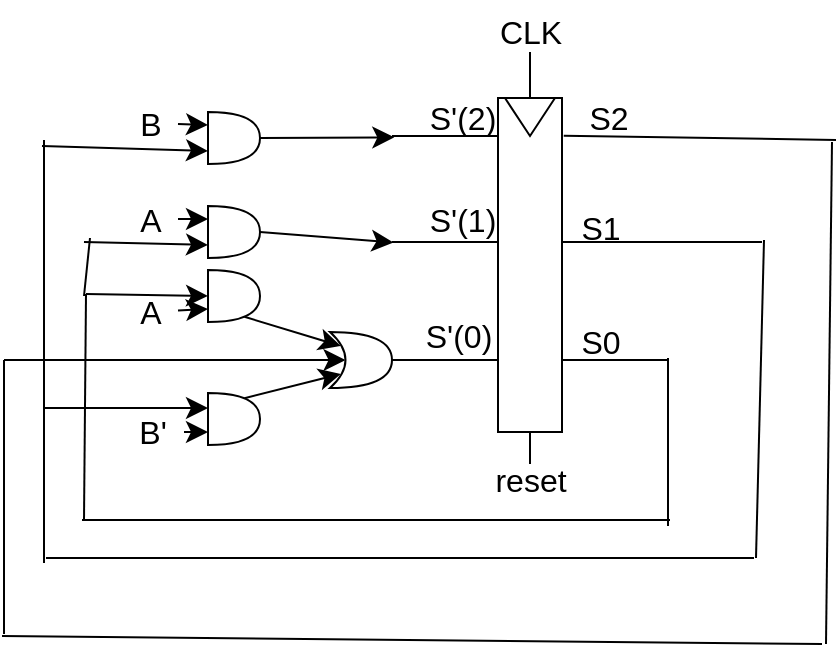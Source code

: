 <mxfile version="21.0.1" type="device"><diagram name="Page-1" id="BQYzHtgn8TpWTrgob3x5"><mxGraphModel dx="548" dy="1113" grid="0" gridSize="10" guides="1" tooltips="1" connect="1" arrows="1" fold="1" page="0" pageScale="1" pageWidth="850" pageHeight="1100" math="0" shadow="0"><root><mxCell id="0"/><mxCell id="1" parent="0"/><mxCell id="M4_s-Wi1ashJywylFqdU-40" style="edgeStyle=none;curved=1;rounded=0;orthogonalLoop=1;jettySize=auto;html=1;exitX=0.7;exitY=0.9;exitDx=0;exitDy=0;exitPerimeter=0;entryX=0.175;entryY=0.25;entryDx=0;entryDy=0;entryPerimeter=0;fontSize=12;startSize=8;endSize=8;" edge="1" parent="1" source="M4_s-Wi1ashJywylFqdU-2" target="M4_s-Wi1ashJywylFqdU-23"><mxGeometry relative="1" as="geometry"/></mxCell><mxCell id="M4_s-Wi1ashJywylFqdU-2" value="" style="shape=or;whiteSpace=wrap;html=1;fontSize=16;" vertex="1" parent="1"><mxGeometry x="126" y="27" width="26" height="26" as="geometry"/></mxCell><mxCell id="M4_s-Wi1ashJywylFqdU-41" style="edgeStyle=none;curved=1;rounded=0;orthogonalLoop=1;jettySize=auto;html=1;exitX=0.7;exitY=0.1;exitDx=0;exitDy=0;exitPerimeter=0;entryX=0.175;entryY=0.75;entryDx=0;entryDy=0;entryPerimeter=0;fontSize=12;startSize=8;endSize=8;" edge="1" parent="1" source="M4_s-Wi1ashJywylFqdU-4" target="M4_s-Wi1ashJywylFqdU-23"><mxGeometry relative="1" as="geometry"/></mxCell><mxCell id="M4_s-Wi1ashJywylFqdU-4" value="" style="shape=or;whiteSpace=wrap;html=1;fontSize=16;" vertex="1" parent="1"><mxGeometry x="126" y="88.5" width="26" height="26" as="geometry"/></mxCell><mxCell id="M4_s-Wi1ashJywylFqdU-5" value="" style="rounded=0;whiteSpace=wrap;html=1;fontSize=16;" vertex="1" parent="1"><mxGeometry x="271" y="-59" width="32" height="167" as="geometry"/></mxCell><mxCell id="M4_s-Wi1ashJywylFqdU-6" value="" style="triangle;whiteSpace=wrap;html=1;fontSize=16;rotation=90;" vertex="1" parent="1"><mxGeometry x="277.5" y="-62" width="19" height="25" as="geometry"/></mxCell><mxCell id="M4_s-Wi1ashJywylFqdU-7" value="" style="endArrow=none;html=1;rounded=0;fontSize=12;startSize=8;endSize=8;curved=1;" edge="1" parent="1"><mxGeometry width="50" height="50" relative="1" as="geometry"><mxPoint x="287" y="-59" as="sourcePoint"/><mxPoint x="287" y="-82" as="targetPoint"/></mxGeometry></mxCell><mxCell id="M4_s-Wi1ashJywylFqdU-8" value="CLK" style="text;html=1;align=center;verticalAlign=middle;resizable=0;points=[];autosize=1;strokeColor=none;fillColor=none;fontSize=16;" vertex="1" parent="1"><mxGeometry x="262.5" y="-108" width="49" height="31" as="geometry"/></mxCell><mxCell id="M4_s-Wi1ashJywylFqdU-9" value="reset" style="text;html=1;align=center;verticalAlign=middle;resizable=0;points=[];autosize=1;strokeColor=none;fillColor=none;fontSize=16;" vertex="1" parent="1"><mxGeometry x="260" y="116" width="54" height="31" as="geometry"/></mxCell><mxCell id="M4_s-Wi1ashJywylFqdU-10" value="" style="endArrow=none;html=1;rounded=0;fontSize=12;startSize=8;endSize=8;curved=1;entryX=0.5;entryY=1;entryDx=0;entryDy=0;" edge="1" parent="1" target="M4_s-Wi1ashJywylFqdU-5"><mxGeometry width="50" height="50" relative="1" as="geometry"><mxPoint x="287" y="124" as="sourcePoint"/><mxPoint x="282" y="51" as="targetPoint"/></mxGeometry></mxCell><mxCell id="M4_s-Wi1ashJywylFqdU-11" value="" style="endArrow=none;html=1;rounded=0;fontSize=12;startSize=8;endSize=8;curved=1;" edge="1" parent="1"><mxGeometry width="50" height="50" relative="1" as="geometry"><mxPoint x="303" y="13" as="sourcePoint"/><mxPoint x="403" y="13" as="targetPoint"/></mxGeometry></mxCell><mxCell id="M4_s-Wi1ashJywylFqdU-12" value="" style="endArrow=none;html=1;rounded=0;fontSize=12;startSize=8;endSize=8;curved=1;" edge="1" parent="1"><mxGeometry width="50" height="50" relative="1" as="geometry"><mxPoint x="303" y="72" as="sourcePoint"/><mxPoint x="356" y="72" as="targetPoint"/></mxGeometry></mxCell><mxCell id="M4_s-Wi1ashJywylFqdU-13" value="" style="endArrow=none;html=1;rounded=0;fontSize=12;startSize=8;endSize=8;curved=1;" edge="1" parent="1"><mxGeometry width="50" height="50" relative="1" as="geometry"><mxPoint x="218" y="72" as="sourcePoint"/><mxPoint x="271" y="72" as="targetPoint"/></mxGeometry></mxCell><mxCell id="M4_s-Wi1ashJywylFqdU-14" value="" style="endArrow=none;html=1;rounded=0;fontSize=12;startSize=8;endSize=8;curved=1;" edge="1" parent="1"><mxGeometry width="50" height="50" relative="1" as="geometry"><mxPoint x="218" y="13" as="sourcePoint"/><mxPoint x="271" y="13" as="targetPoint"/></mxGeometry></mxCell><mxCell id="M4_s-Wi1ashJywylFqdU-16" value="" style="endArrow=none;html=1;rounded=0;fontSize=12;startSize=8;endSize=8;curved=1;" edge="1" parent="1"><mxGeometry width="50" height="50" relative="1" as="geometry"><mxPoint x="218" y="-40" as="sourcePoint"/><mxPoint x="271" y="-40" as="targetPoint"/></mxGeometry></mxCell><mxCell id="M4_s-Wi1ashJywylFqdU-17" value="S0" style="text;html=1;align=center;verticalAlign=middle;resizable=0;points=[];autosize=1;strokeColor=none;fillColor=none;fontSize=16;" vertex="1" parent="1"><mxGeometry x="303" y="47" width="38" height="31" as="geometry"/></mxCell><mxCell id="M4_s-Wi1ashJywylFqdU-18" value="S1" style="text;html=1;align=center;verticalAlign=middle;resizable=0;points=[];autosize=1;strokeColor=none;fillColor=none;fontSize=16;" vertex="1" parent="1"><mxGeometry x="303" y="-10" width="38" height="31" as="geometry"/></mxCell><mxCell id="M4_s-Wi1ashJywylFqdU-19" value="S'(2)" style="text;html=1;align=center;verticalAlign=middle;resizable=0;points=[];autosize=1;strokeColor=none;fillColor=none;fontSize=16;" vertex="1" parent="1"><mxGeometry x="227" y="-65" width="51" height="31" as="geometry"/></mxCell><mxCell id="M4_s-Wi1ashJywylFqdU-20" value="S'(1)" style="text;html=1;align=center;verticalAlign=middle;resizable=0;points=[];autosize=1;strokeColor=none;fillColor=none;fontSize=16;" vertex="1" parent="1"><mxGeometry x="227" y="-14" width="51" height="31" as="geometry"/></mxCell><mxCell id="M4_s-Wi1ashJywylFqdU-21" value="S'(0)" style="text;html=1;align=center;verticalAlign=middle;resizable=0;points=[];autosize=1;strokeColor=none;fillColor=none;fontSize=16;" vertex="1" parent="1"><mxGeometry x="225" y="44" width="51" height="31" as="geometry"/></mxCell><mxCell id="M4_s-Wi1ashJywylFqdU-23" value="" style="shape=xor;whiteSpace=wrap;html=1;fontSize=16;" vertex="1" parent="1"><mxGeometry x="187" y="58" width="31" height="28" as="geometry"/></mxCell><mxCell id="M4_s-Wi1ashJywylFqdU-34" style="edgeStyle=none;curved=1;rounded=0;orthogonalLoop=1;jettySize=auto;html=1;entryX=0;entryY=0.75;entryDx=0;entryDy=0;entryPerimeter=0;fontSize=12;startSize=8;endSize=8;" edge="1" parent="1" source="M4_s-Wi1ashJywylFqdU-26" target="M4_s-Wi1ashJywylFqdU-2"><mxGeometry relative="1" as="geometry"/></mxCell><mxCell id="M4_s-Wi1ashJywylFqdU-26" value="A" style="text;html=1;align=center;verticalAlign=middle;resizable=0;points=[];autosize=1;strokeColor=none;fillColor=none;fontSize=16;" vertex="1" parent="1"><mxGeometry x="82" y="32.5" width="29" height="31" as="geometry"/></mxCell><mxCell id="M4_s-Wi1ashJywylFqdU-56" style="edgeStyle=none;curved=1;rounded=0;orthogonalLoop=1;jettySize=auto;html=1;entryX=0;entryY=0.25;entryDx=0;entryDy=0;entryPerimeter=0;fontSize=12;startSize=8;endSize=8;" edge="1" parent="1" source="M4_s-Wi1ashJywylFqdU-27" target="M4_s-Wi1ashJywylFqdU-54"><mxGeometry relative="1" as="geometry"/></mxCell><mxCell id="M4_s-Wi1ashJywylFqdU-27" value="A" style="text;html=1;align=center;verticalAlign=middle;resizable=0;points=[];autosize=1;strokeColor=none;fillColor=none;fontSize=16;" vertex="1" parent="1"><mxGeometry x="82" y="-14" width="29" height="31" as="geometry"/></mxCell><mxCell id="M4_s-Wi1ashJywylFqdU-62" style="edgeStyle=none;curved=1;rounded=0;orthogonalLoop=1;jettySize=auto;html=1;entryX=0;entryY=0.25;entryDx=0;entryDy=0;entryPerimeter=0;fontSize=12;startSize=8;endSize=8;" edge="1" parent="1" source="M4_s-Wi1ashJywylFqdU-28" target="M4_s-Wi1ashJywylFqdU-59"><mxGeometry relative="1" as="geometry"/></mxCell><mxCell id="M4_s-Wi1ashJywylFqdU-28" value="B" style="text;html=1;align=center;verticalAlign=middle;resizable=0;points=[];autosize=1;strokeColor=none;fillColor=none;fontSize=16;" vertex="1" parent="1"><mxGeometry x="82" y="-62" width="29" height="31" as="geometry"/></mxCell><mxCell id="M4_s-Wi1ashJywylFqdU-33" style="edgeStyle=none;curved=1;rounded=0;orthogonalLoop=1;jettySize=auto;html=1;entryX=0;entryY=0.75;entryDx=0;entryDy=0;entryPerimeter=0;fontSize=12;startSize=8;endSize=8;" edge="1" parent="1" source="M4_s-Wi1ashJywylFqdU-29" target="M4_s-Wi1ashJywylFqdU-4"><mxGeometry relative="1" as="geometry"/></mxCell><mxCell id="M4_s-Wi1ashJywylFqdU-29" value="B'" style="text;html=1;align=center;verticalAlign=middle;resizable=0;points=[];autosize=1;strokeColor=none;fillColor=none;fontSize=16;" vertex="1" parent="1"><mxGeometry x="82" y="92.5" width="32" height="31" as="geometry"/></mxCell><mxCell id="M4_s-Wi1ashJywylFqdU-35" value="" style="endArrow=none;html=1;rounded=0;fontSize=12;startSize=8;endSize=8;curved=1;" edge="1" parent="1"><mxGeometry width="50" height="50" relative="1" as="geometry"><mxPoint x="356" y="155" as="sourcePoint"/><mxPoint x="356" y="71" as="targetPoint"/></mxGeometry></mxCell><mxCell id="M4_s-Wi1ashJywylFqdU-36" value="" style="endArrow=none;html=1;rounded=0;fontSize=12;startSize=8;endSize=8;curved=1;" edge="1" parent="1"><mxGeometry width="50" height="50" relative="1" as="geometry"><mxPoint x="63" y="152" as="sourcePoint"/><mxPoint x="357" y="152" as="targetPoint"/></mxGeometry></mxCell><mxCell id="M4_s-Wi1ashJywylFqdU-37" value="" style="endArrow=none;html=1;rounded=0;fontSize=12;startSize=8;endSize=8;curved=1;" edge="1" parent="1"><mxGeometry width="50" height="50" relative="1" as="geometry"><mxPoint x="64" y="152" as="sourcePoint"/><mxPoint x="65" y="39" as="targetPoint"/></mxGeometry></mxCell><mxCell id="M4_s-Wi1ashJywylFqdU-38" value="" style="endArrow=classic;html=1;rounded=0;fontSize=12;startSize=8;endSize=8;curved=1;entryX=0;entryY=0.5;entryDx=0;entryDy=0;entryPerimeter=0;" edge="1" parent="1" target="M4_s-Wi1ashJywylFqdU-2"><mxGeometry width="50" height="50" relative="1" as="geometry"><mxPoint x="65" y="39" as="sourcePoint"/><mxPoint x="142" y="64" as="targetPoint"/></mxGeometry></mxCell><mxCell id="M4_s-Wi1ashJywylFqdU-42" value="" style="endArrow=none;html=1;rounded=0;fontSize=12;startSize=8;endSize=8;curved=1;entryX=1.027;entryY=0.113;entryDx=0;entryDy=0;entryPerimeter=0;" edge="1" parent="1" target="M4_s-Wi1ashJywylFqdU-5"><mxGeometry width="50" height="50" relative="1" as="geometry"><mxPoint x="440" y="-38" as="sourcePoint"/><mxPoint x="343" y="39" as="targetPoint"/></mxGeometry></mxCell><mxCell id="M4_s-Wi1ashJywylFqdU-43" value="" style="endArrow=none;html=1;rounded=0;fontSize=12;startSize=8;endSize=8;curved=1;" edge="1" parent="1"><mxGeometry width="50" height="50" relative="1" as="geometry"><mxPoint x="435" y="214" as="sourcePoint"/><mxPoint x="438" y="-37" as="targetPoint"/></mxGeometry></mxCell><mxCell id="M4_s-Wi1ashJywylFqdU-44" value="" style="endArrow=none;html=1;rounded=0;fontSize=12;startSize=8;endSize=8;curved=1;" edge="1" parent="1"><mxGeometry width="50" height="50" relative="1" as="geometry"><mxPoint x="23" y="210" as="sourcePoint"/><mxPoint x="433" y="214" as="targetPoint"/></mxGeometry></mxCell><mxCell id="M4_s-Wi1ashJywylFqdU-45" value="" style="endArrow=none;html=1;rounded=0;fontSize=12;startSize=8;endSize=8;curved=1;" edge="1" parent="1"><mxGeometry width="50" height="50" relative="1" as="geometry"><mxPoint x="24" y="209" as="sourcePoint"/><mxPoint x="24" y="72" as="targetPoint"/></mxGeometry></mxCell><mxCell id="M4_s-Wi1ashJywylFqdU-46" value="" style="endArrow=classic;html=1;rounded=0;fontSize=12;startSize=8;endSize=8;curved=1;entryX=0.25;entryY=0.5;entryDx=0;entryDy=0;entryPerimeter=0;" edge="1" parent="1" target="M4_s-Wi1ashJywylFqdU-23"><mxGeometry width="50" height="50" relative="1" as="geometry"><mxPoint x="24" y="72" as="sourcePoint"/><mxPoint x="177" y="55" as="targetPoint"/></mxGeometry></mxCell><mxCell id="M4_s-Wi1ashJywylFqdU-47" value="" style="endArrow=none;html=1;rounded=0;fontSize=12;startSize=8;endSize=8;curved=1;" edge="1" parent="1"><mxGeometry width="50" height="50" relative="1" as="geometry"><mxPoint x="400" y="171" as="sourcePoint"/><mxPoint x="404" y="12" as="targetPoint"/></mxGeometry></mxCell><mxCell id="M4_s-Wi1ashJywylFqdU-48" value="" style="endArrow=none;html=1;rounded=0;fontSize=12;startSize=8;endSize=8;curved=1;" edge="1" parent="1"><mxGeometry width="50" height="50" relative="1" as="geometry"><mxPoint x="45" y="171" as="sourcePoint"/><mxPoint x="399" y="171" as="targetPoint"/></mxGeometry></mxCell><mxCell id="M4_s-Wi1ashJywylFqdU-49" value="" style="endArrow=none;html=1;rounded=0;fontSize=12;startSize=8;endSize=8;curved=1;" edge="1" parent="1"><mxGeometry width="50" height="50" relative="1" as="geometry"><mxPoint x="44" y="173.5" as="sourcePoint"/><mxPoint x="44" y="-38" as="targetPoint"/></mxGeometry></mxCell><mxCell id="M4_s-Wi1ashJywylFqdU-50" value="" style="endArrow=classic;html=1;rounded=0;fontSize=12;startSize=8;endSize=8;curved=1;" edge="1" parent="1"><mxGeometry width="50" height="50" relative="1" as="geometry"><mxPoint x="44" y="96" as="sourcePoint"/><mxPoint x="126" y="96" as="targetPoint"/></mxGeometry></mxCell><mxCell id="M4_s-Wi1ashJywylFqdU-51" value="" style="endArrow=none;html=1;rounded=0;fontSize=12;startSize=8;endSize=8;curved=1;" edge="1" parent="1"><mxGeometry width="50" height="50" relative="1" as="geometry"><mxPoint x="64" y="40" as="sourcePoint"/><mxPoint x="67" y="11" as="targetPoint"/></mxGeometry></mxCell><mxCell id="M4_s-Wi1ashJywylFqdU-58" style="edgeStyle=none;curved=1;rounded=0;orthogonalLoop=1;jettySize=auto;html=1;exitX=1;exitY=0.5;exitDx=0;exitDy=0;exitPerimeter=0;fontSize=12;startSize=8;endSize=8;" edge="1" parent="1" source="M4_s-Wi1ashJywylFqdU-54"><mxGeometry relative="1" as="geometry"><mxPoint x="218.744" y="13.205" as="targetPoint"/></mxGeometry></mxCell><mxCell id="M4_s-Wi1ashJywylFqdU-54" value="" style="shape=or;whiteSpace=wrap;html=1;fontSize=16;" vertex="1" parent="1"><mxGeometry x="126" y="-5" width="26" height="26" as="geometry"/></mxCell><mxCell id="M4_s-Wi1ashJywylFqdU-55" value="" style="endArrow=classic;html=1;rounded=0;fontSize=12;startSize=8;endSize=8;curved=1;entryX=0;entryY=0.75;entryDx=0;entryDy=0;entryPerimeter=0;" edge="1" parent="1" target="M4_s-Wi1ashJywylFqdU-54"><mxGeometry width="50" height="50" relative="1" as="geometry"><mxPoint x="64" y="13" as="sourcePoint"/><mxPoint x="114" y="-37" as="targetPoint"/></mxGeometry></mxCell><mxCell id="M4_s-Wi1ashJywylFqdU-63" style="edgeStyle=none;curved=1;rounded=0;orthogonalLoop=1;jettySize=auto;html=1;exitX=1;exitY=0.5;exitDx=0;exitDy=0;exitPerimeter=0;fontSize=12;startSize=8;endSize=8;" edge="1" parent="1" source="M4_s-Wi1ashJywylFqdU-59"><mxGeometry relative="1" as="geometry"><mxPoint x="219.158" y="-39.316" as="targetPoint"/></mxGeometry></mxCell><mxCell id="M4_s-Wi1ashJywylFqdU-59" value="" style="shape=or;whiteSpace=wrap;html=1;fontSize=16;" vertex="1" parent="1"><mxGeometry x="126" y="-52" width="26" height="26" as="geometry"/></mxCell><mxCell id="M4_s-Wi1ashJywylFqdU-60" value="" style="endArrow=classic;html=1;rounded=0;fontSize=12;startSize=8;endSize=8;curved=1;entryX=0;entryY=0.75;entryDx=0;entryDy=0;entryPerimeter=0;" edge="1" parent="1" target="M4_s-Wi1ashJywylFqdU-59"><mxGeometry width="50" height="50" relative="1" as="geometry"><mxPoint x="43" y="-35" as="sourcePoint"/><mxPoint x="93" y="-90" as="targetPoint"/></mxGeometry></mxCell><mxCell id="M4_s-Wi1ashJywylFqdU-64" value="S2" style="text;html=1;align=center;verticalAlign=middle;resizable=0;points=[];autosize=1;strokeColor=none;fillColor=none;fontSize=16;" vertex="1" parent="1"><mxGeometry x="307" y="-65" width="38" height="31" as="geometry"/></mxCell></root></mxGraphModel></diagram></mxfile>